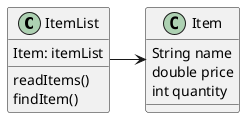 @startuml
'https://plantuml.com/class-diagram

class ItemList{
Item: itemList

readItems()
findItem()
}

class Item{
String name
double price
int quantity
}

ItemList->Item
@enduml
